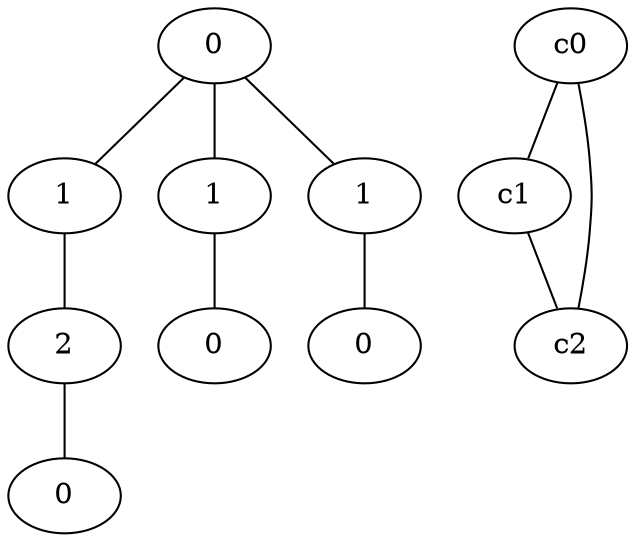 graph {
a0[label=0];
a1[label=1];
a2[label=2];
a3[label=0];
a4[label=1];
a5[label=0];
a6[label=1];
a7[label=0];
a0 -- a1;
a0 -- a4;
a0 -- a6;
a1 -- a2;
a2 -- a3;
a4 -- a5;
a6 -- a7;
c0 -- c1;
c0 -- c2;
c1 -- c2;
}
